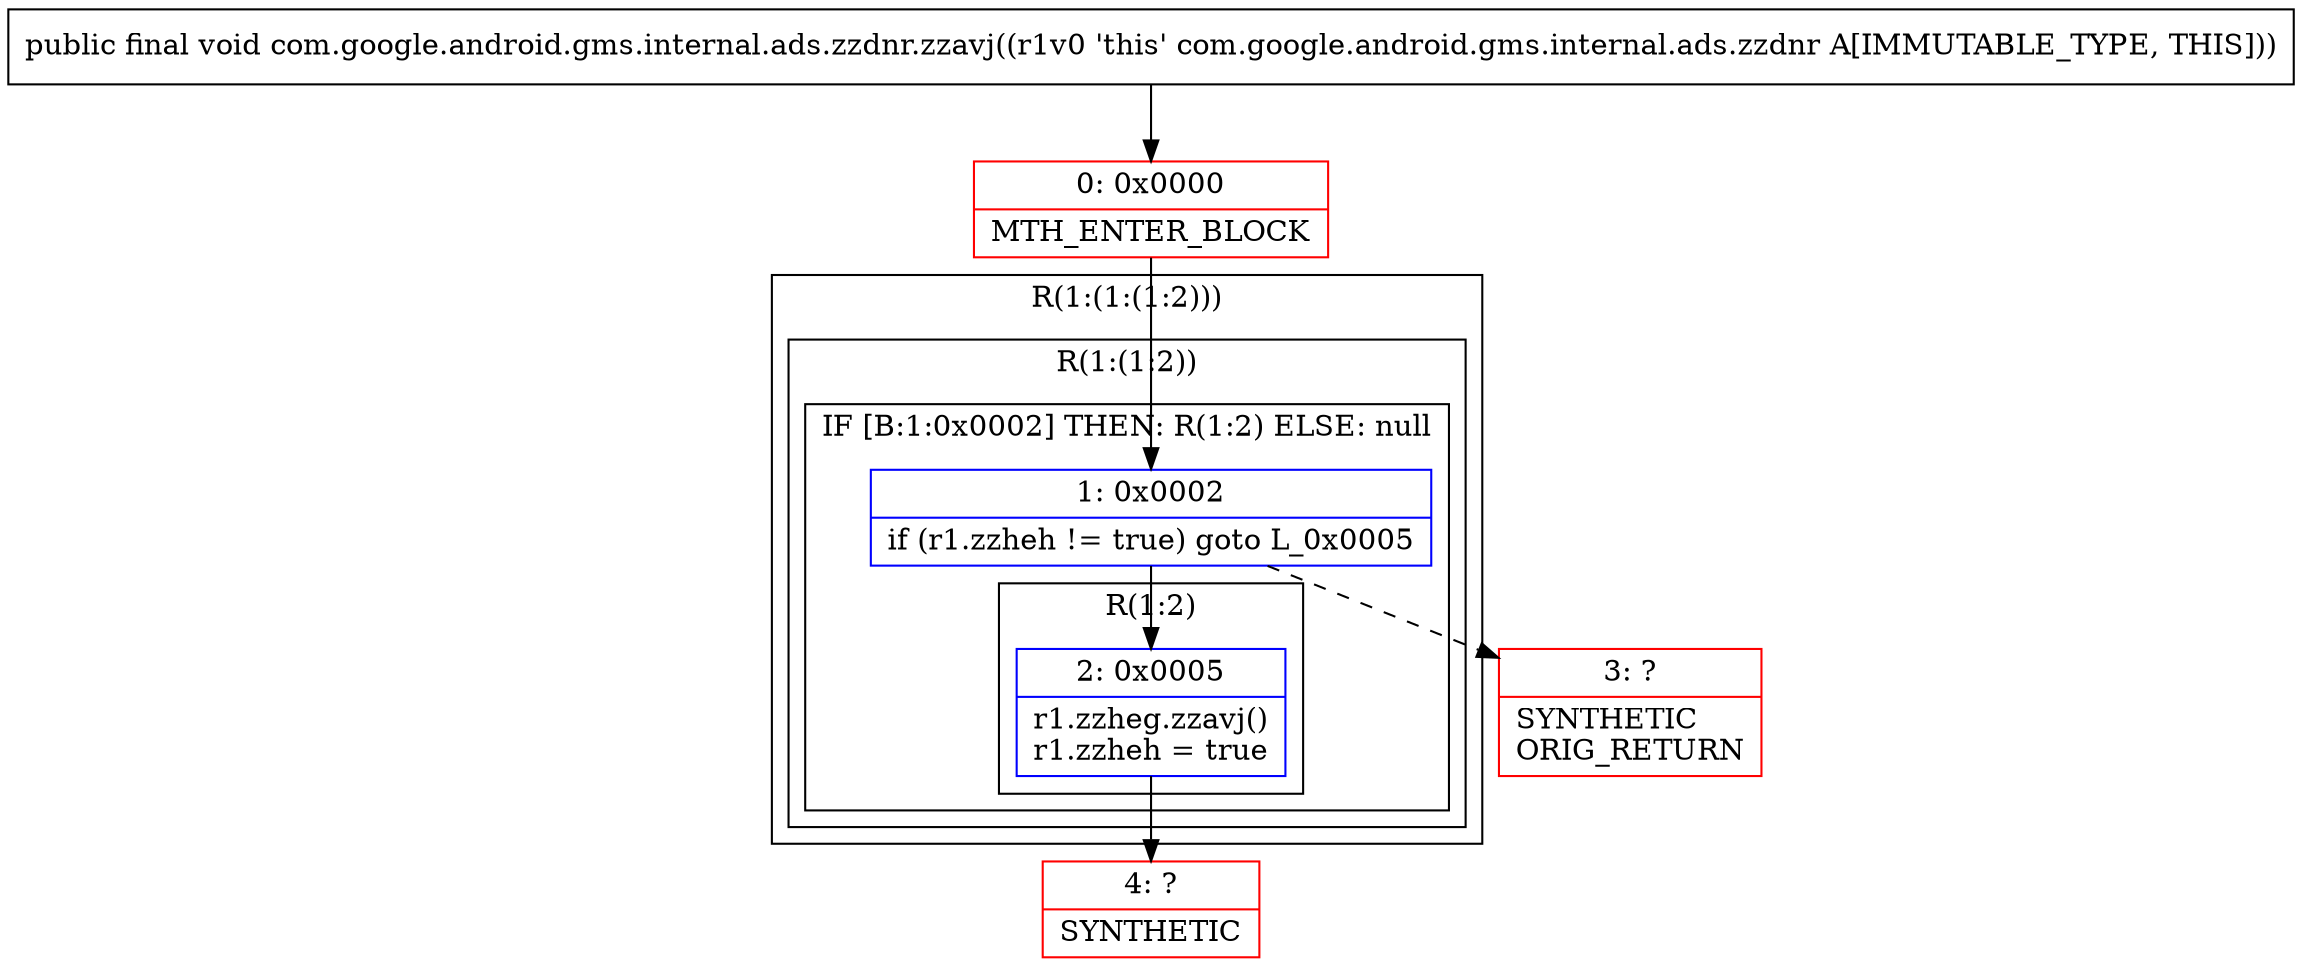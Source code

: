 digraph "CFG forcom.google.android.gms.internal.ads.zzdnr.zzavj()V" {
subgraph cluster_Region_957678515 {
label = "R(1:(1:(1:2)))";
node [shape=record,color=blue];
subgraph cluster_Region_412641503 {
label = "R(1:(1:2))";
node [shape=record,color=blue];
subgraph cluster_IfRegion_1324239647 {
label = "IF [B:1:0x0002] THEN: R(1:2) ELSE: null";
node [shape=record,color=blue];
Node_1 [shape=record,label="{1\:\ 0x0002|if (r1.zzheh != true) goto L_0x0005\l}"];
subgraph cluster_Region_1428160167 {
label = "R(1:2)";
node [shape=record,color=blue];
Node_2 [shape=record,label="{2\:\ 0x0005|r1.zzheg.zzavj()\lr1.zzheh = true\l}"];
}
}
}
}
Node_0 [shape=record,color=red,label="{0\:\ 0x0000|MTH_ENTER_BLOCK\l}"];
Node_3 [shape=record,color=red,label="{3\:\ ?|SYNTHETIC\lORIG_RETURN\l}"];
Node_4 [shape=record,color=red,label="{4\:\ ?|SYNTHETIC\l}"];
MethodNode[shape=record,label="{public final void com.google.android.gms.internal.ads.zzdnr.zzavj((r1v0 'this' com.google.android.gms.internal.ads.zzdnr A[IMMUTABLE_TYPE, THIS])) }"];
MethodNode -> Node_0;
Node_1 -> Node_2;
Node_1 -> Node_3[style=dashed];
Node_2 -> Node_4;
Node_0 -> Node_1;
}


